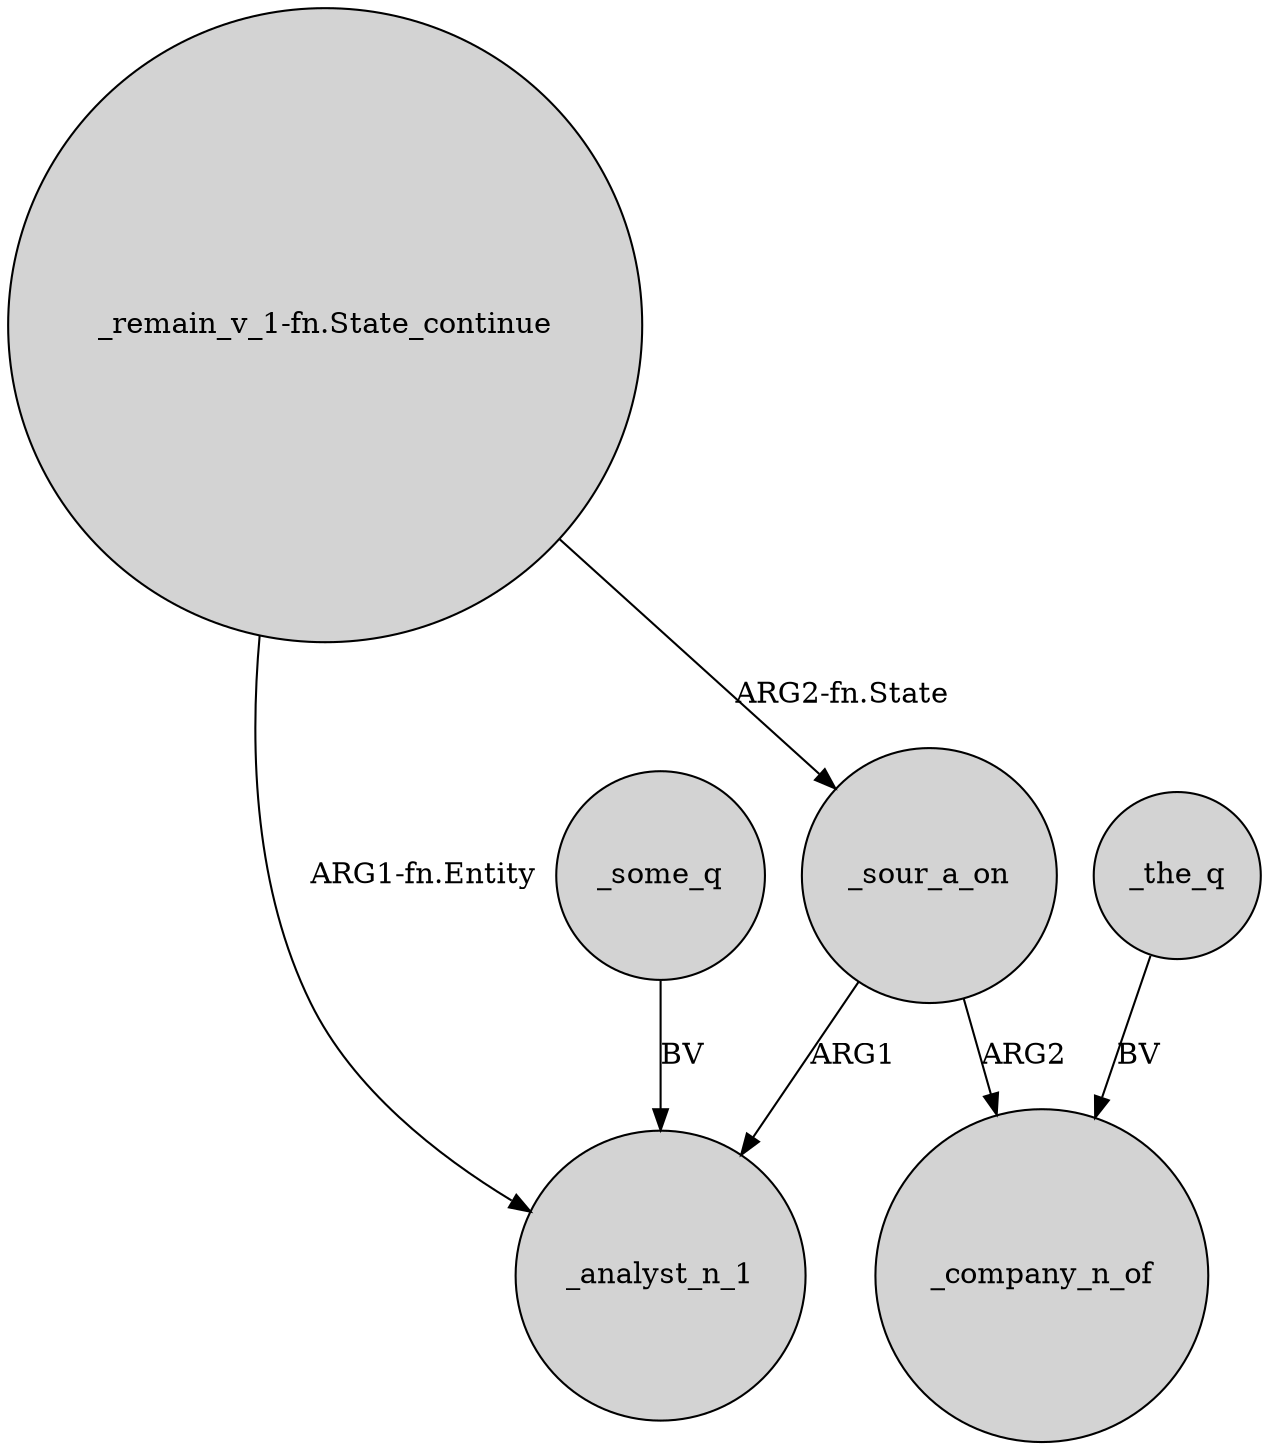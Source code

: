 digraph {
	node [shape=circle style=filled]
	"_remain_v_1-fn.State_continue" -> _sour_a_on [label="ARG2-fn.State"]
	"_remain_v_1-fn.State_continue" -> _analyst_n_1 [label="ARG1-fn.Entity"]
	_some_q -> _analyst_n_1 [label=BV]
	_sour_a_on -> _analyst_n_1 [label=ARG1]
	_the_q -> _company_n_of [label=BV]
	_sour_a_on -> _company_n_of [label=ARG2]
}

